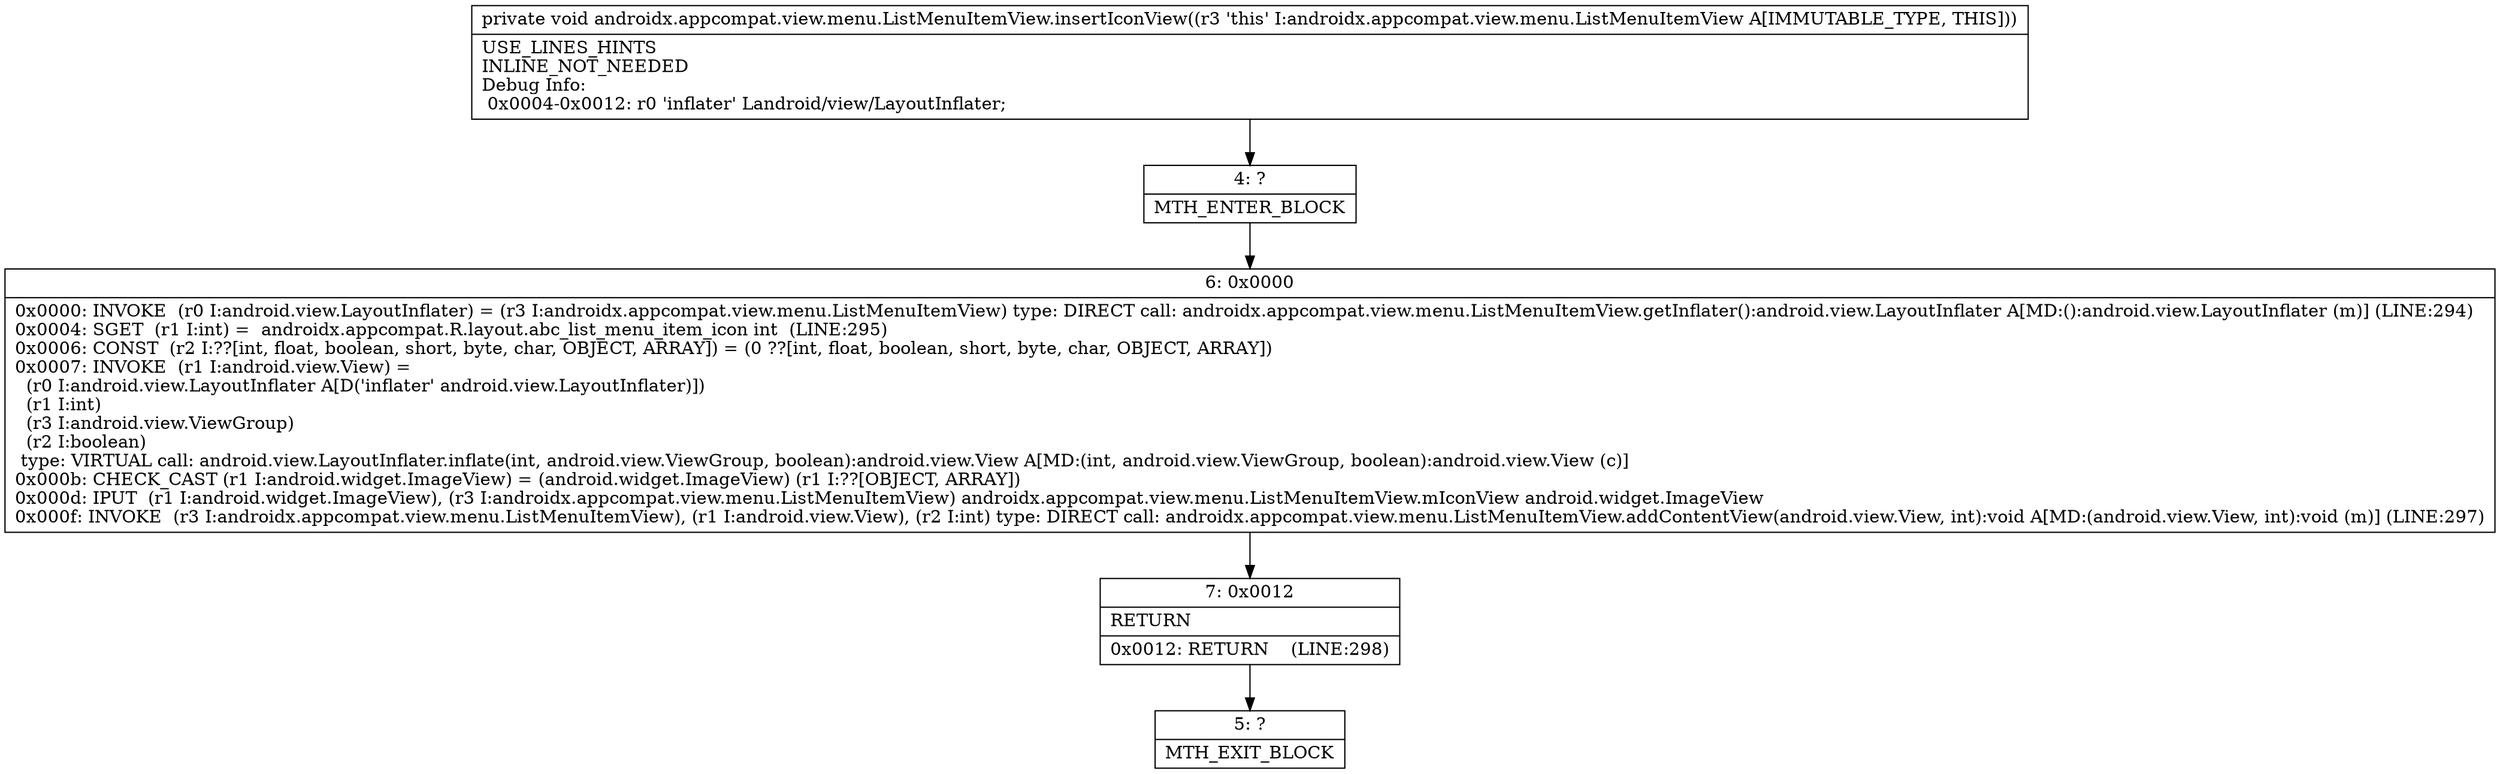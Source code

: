 digraph "CFG forandroidx.appcompat.view.menu.ListMenuItemView.insertIconView()V" {
Node_4 [shape=record,label="{4\:\ ?|MTH_ENTER_BLOCK\l}"];
Node_6 [shape=record,label="{6\:\ 0x0000|0x0000: INVOKE  (r0 I:android.view.LayoutInflater) = (r3 I:androidx.appcompat.view.menu.ListMenuItemView) type: DIRECT call: androidx.appcompat.view.menu.ListMenuItemView.getInflater():android.view.LayoutInflater A[MD:():android.view.LayoutInflater (m)] (LINE:294)\l0x0004: SGET  (r1 I:int) =  androidx.appcompat.R.layout.abc_list_menu_item_icon int  (LINE:295)\l0x0006: CONST  (r2 I:??[int, float, boolean, short, byte, char, OBJECT, ARRAY]) = (0 ??[int, float, boolean, short, byte, char, OBJECT, ARRAY]) \l0x0007: INVOKE  (r1 I:android.view.View) = \l  (r0 I:android.view.LayoutInflater A[D('inflater' android.view.LayoutInflater)])\l  (r1 I:int)\l  (r3 I:android.view.ViewGroup)\l  (r2 I:boolean)\l type: VIRTUAL call: android.view.LayoutInflater.inflate(int, android.view.ViewGroup, boolean):android.view.View A[MD:(int, android.view.ViewGroup, boolean):android.view.View (c)]\l0x000b: CHECK_CAST (r1 I:android.widget.ImageView) = (android.widget.ImageView) (r1 I:??[OBJECT, ARRAY]) \l0x000d: IPUT  (r1 I:android.widget.ImageView), (r3 I:androidx.appcompat.view.menu.ListMenuItemView) androidx.appcompat.view.menu.ListMenuItemView.mIconView android.widget.ImageView \l0x000f: INVOKE  (r3 I:androidx.appcompat.view.menu.ListMenuItemView), (r1 I:android.view.View), (r2 I:int) type: DIRECT call: androidx.appcompat.view.menu.ListMenuItemView.addContentView(android.view.View, int):void A[MD:(android.view.View, int):void (m)] (LINE:297)\l}"];
Node_7 [shape=record,label="{7\:\ 0x0012|RETURN\l|0x0012: RETURN    (LINE:298)\l}"];
Node_5 [shape=record,label="{5\:\ ?|MTH_EXIT_BLOCK\l}"];
MethodNode[shape=record,label="{private void androidx.appcompat.view.menu.ListMenuItemView.insertIconView((r3 'this' I:androidx.appcompat.view.menu.ListMenuItemView A[IMMUTABLE_TYPE, THIS]))  | USE_LINES_HINTS\lINLINE_NOT_NEEDED\lDebug Info:\l  0x0004\-0x0012: r0 'inflater' Landroid\/view\/LayoutInflater;\l}"];
MethodNode -> Node_4;Node_4 -> Node_6;
Node_6 -> Node_7;
Node_7 -> Node_5;
}

